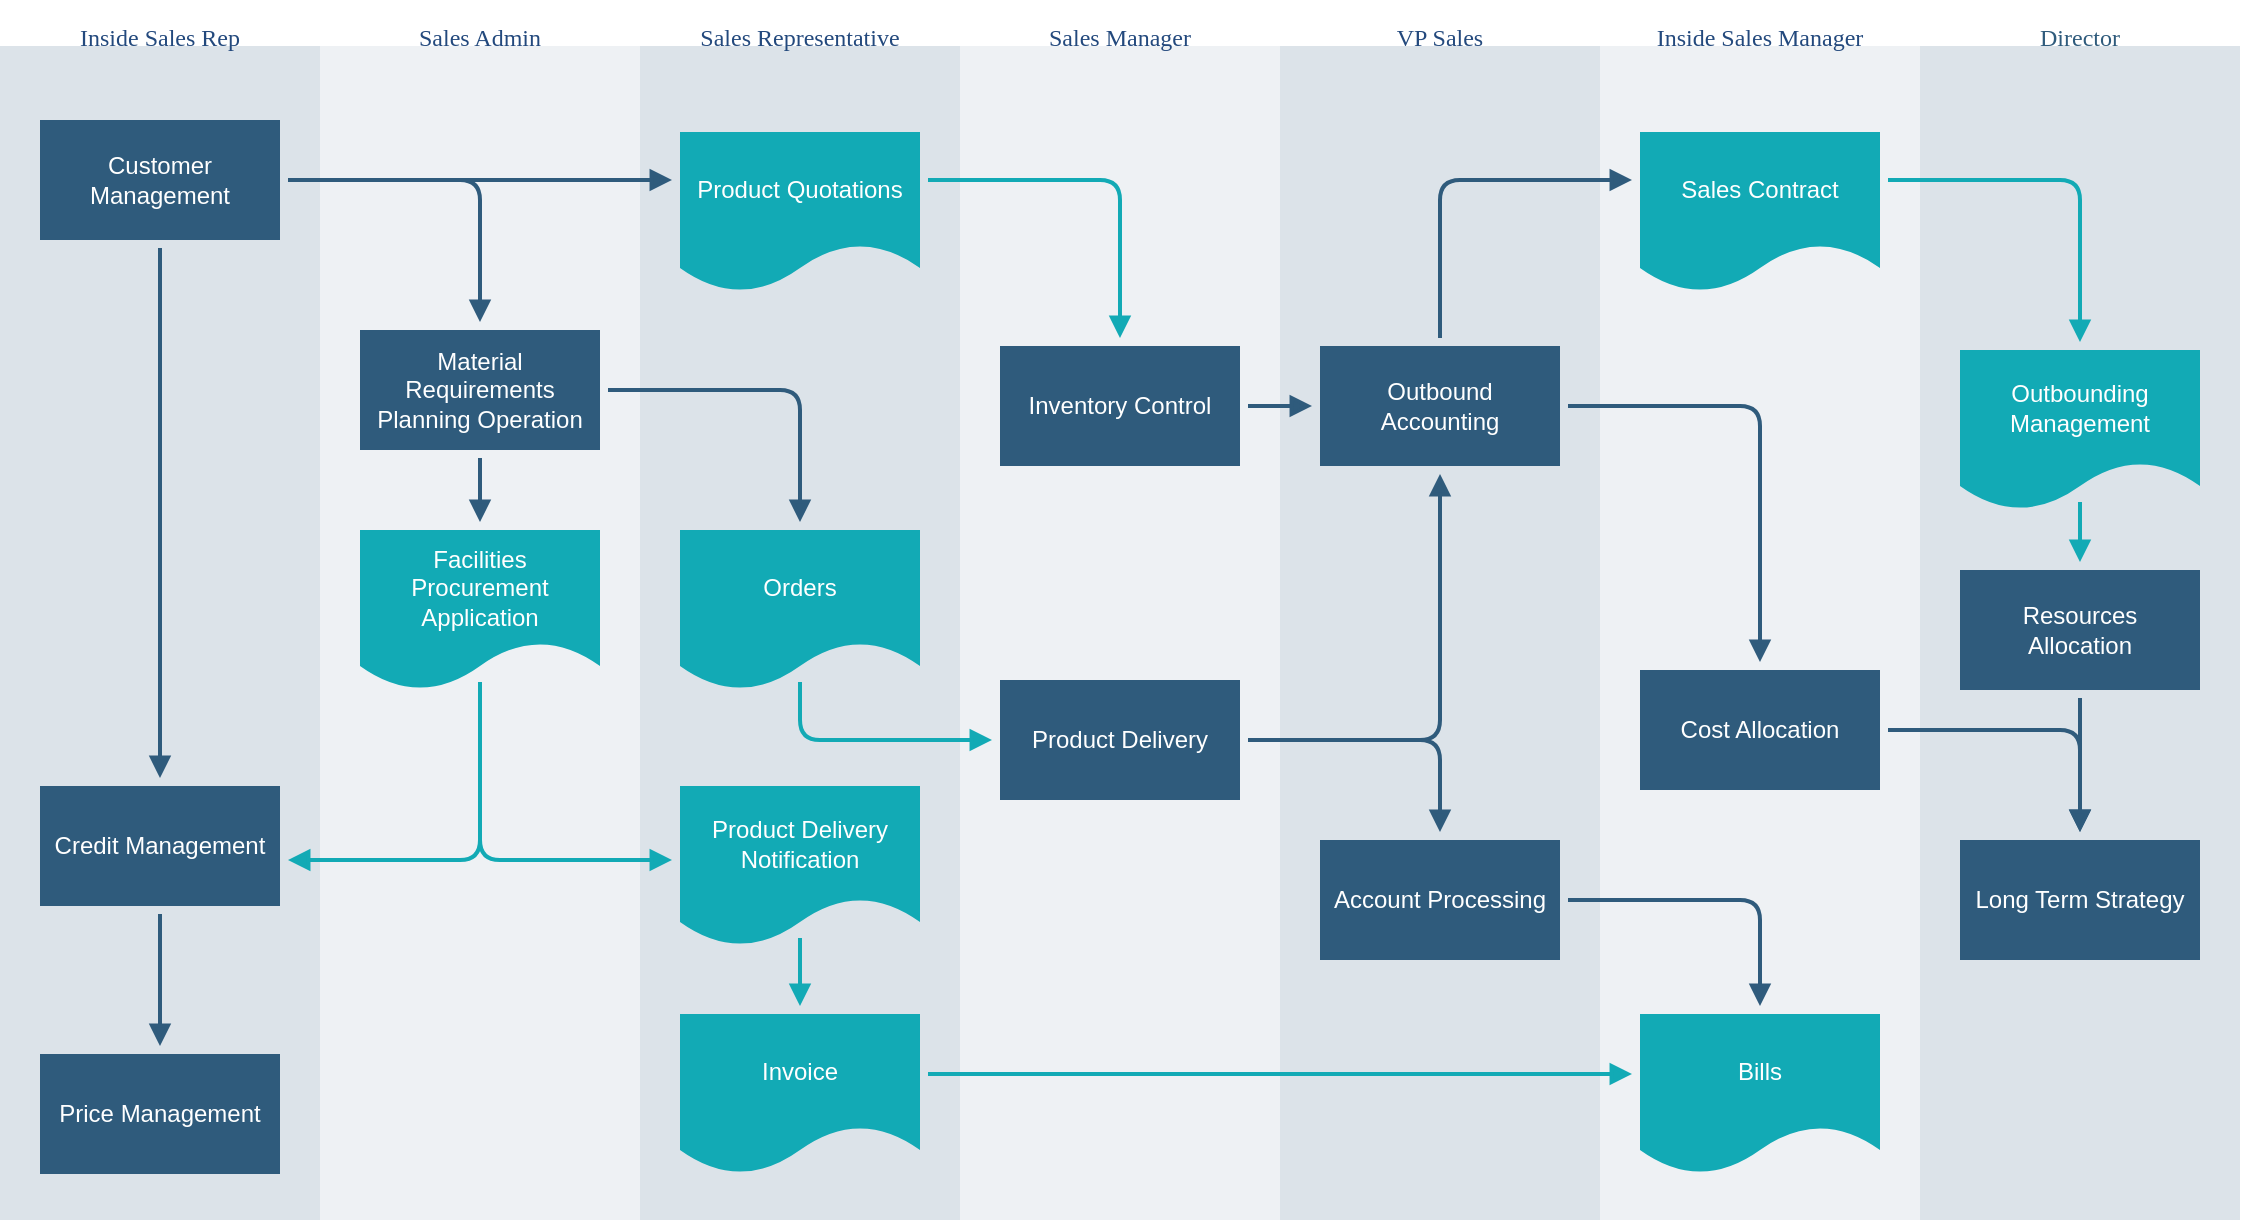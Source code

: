 <mxfile version="20.4.1" type="github"><diagram id="6bd95103-17b3-1c96-e7b5-1f8a5f99c113" name="Page-1"><mxGraphModel dx="1634" dy="394" grid="1" gridSize="10" guides="1" tooltips="1" connect="1" arrows="1" fold="1" page="0" pageScale="1" pageWidth="827" pageHeight="1169" background="#ffffff" math="0" shadow="0"><root><mxCell id="0"/><mxCell id="1" parent="0"/><mxCell id="f071eee3c02c147-1" value="&lt;font color=&quot;#23497d&quot;&gt;Inside Sales Rep&lt;/font&gt;" style="swimlane;whiteSpace=wrap;fillColor=none;swimlaneFillColor=#BAC8D3;fontColor=#2F5B7C;fontFamily=Tahoma;html=1;strokeColor=none;opacity=50;spacing=2;spacingTop=14;fontStyle=0" parent="1" vertex="1"><mxGeometry x="-80" y="660" width="160" height="610" as="geometry"><mxRectangle x="-80" y="660" width="80" height="23" as="alternateBounds"/></mxGeometry></mxCell><mxCell id="f071eee3c02c147-2" value="Customer Management" style="whiteSpace=wrap;shadow=0;fontColor=#FFFFFF;fontFamily=Helvetica;fontStyle=0;html=1;fontSize=12;plain-purple;strokeColor=none;fillColor=#2f5b7c;gradientColor=none;spacing=6;verticalAlign=middle;perimeterSpacing=0;" parent="f071eee3c02c147-1" vertex="1"><mxGeometry x="20" y="60" width="120" height="60" as="geometry"/></mxCell><mxCell id="f071eee3c02c147-3" value="Credit Management" style="whiteSpace=wrap;strokeColor=none;fillColor=#2f5b7c;shadow=0;fontColor=#FFFFFF;fontFamily=Helvetica;fontStyle=0;html=1;fontSize=12;spacing=6;verticalAlign=middle;perimeterSpacing=0;" parent="f071eee3c02c147-1" vertex="1"><mxGeometry x="20" y="393" width="120" height="60" as="geometry"/></mxCell><mxCell id="f071eee3c02c147-4" value="Price Management" style="whiteSpace=wrap;strokeColor=none;fillColor=#2f5b7c;shadow=0;fontColor=#FFFFFF;fontFamily=Helvetica;fontStyle=0;html=1;fontSize=12;spacing=6;verticalAlign=middle;perimeterSpacing=0;" parent="f071eee3c02c147-1" vertex="1"><mxGeometry x="20" y="527" width="120" height="60" as="geometry"/></mxCell><mxCell id="f071eee3c02c147-5" value="" style="edgeStyle=segmentEdgeStyle;strokeColor=#2F5B7C;strokeWidth=2;html=1;endArrow=block;endFill=1;fontStyle=2;targetPerimeterSpacing=4;sourcePerimeterSpacing=4;" parent="f071eee3c02c147-1" source="f071eee3c02c147-3" target="f071eee3c02c147-4" edge="1"><mxGeometry width="100" height="100" relative="1" as="geometry"><mxPoint x="170" y="397.5" as="sourcePoint"/><mxPoint x="270" y="472.5" as="targetPoint"/></mxGeometry></mxCell><mxCell id="f071eee3c02c147-6" value="" style="edgeStyle=segmentEdgeStyle;strokeColor=#2F5B7C;strokeWidth=2;html=1;endArrow=block;endFill=1;fontStyle=2;targetPerimeterSpacing=4;sourcePerimeterSpacing=4;" parent="f071eee3c02c147-1" source="f071eee3c02c147-2" target="f071eee3c02c147-3" edge="1"><mxGeometry width="100" height="100" relative="1" as="geometry"><mxPoint x="160" y="110" as="sourcePoint"/><mxPoint x="260" y="185" as="targetPoint"/></mxGeometry></mxCell><mxCell id="f071eee3c02c147-7" value="&lt;font color=&quot;#23497d&quot;&gt;Inside Sales Manager&lt;/font&gt;" style="swimlane;whiteSpace=wrap;fillColor=none;swimlaneFillColor=#BAC8D3;fontColor=#2F5B7C;fontFamily=Tahoma;html=1;strokeColor=none;opacity=25;spacing=2;spacingTop=14;fontStyle=0" parent="1" vertex="1"><mxGeometry x="720" y="660" width="160" height="610" as="geometry"><mxRectangle x="20" y="20" width="80" height="23" as="alternateBounds"/></mxGeometry></mxCell><mxCell id="f071eee3c02c147-8" value="Sales Contract" style="shape=document;whiteSpace=wrap;verticalAlign=middle;strokeColor=none;fillColor=#12aab5;shadow=0;fontColor=#FFFFFF;fontFamily=Helvetica;fontStyle=0;html=1;fontSize=12;spacing=6;spacingBottom=22;perimeterSpacing=0;" parent="f071eee3c02c147-7" vertex="1"><mxGeometry x="20" y="66" width="120" height="80" as="geometry"/></mxCell><mxCell id="f071eee3c02c147-9" value="Bills" style="shape=document;whiteSpace=wrap;verticalAlign=middle;strokeColor=none;fillColor=#12aab5;shadow=0;fontColor=#FFFFFF;fontFamily=Helvetica;fontStyle=0;html=1;fontSize=12;spacing=6;spacingBottom=22;perimeterSpacing=0;" parent="f071eee3c02c147-7" vertex="1"><mxGeometry x="20" y="507" width="120" height="80" as="geometry"/></mxCell><mxCell id="f071eee3c02c147-10" value="Cost Allocation" style="whiteSpace=wrap;strokeColor=none;fillColor=#2f5b7c;shadow=0;fontColor=#FFFFFF;fontFamily=Helvetica;fontStyle=0;html=1;fontSize=12;spacing=6;verticalAlign=middle;perimeterSpacing=0;" parent="f071eee3c02c147-7" vertex="1"><mxGeometry x="20" y="335" width="120" height="60" as="geometry"/></mxCell><mxCell id="f071eee3c02c147-11" value="&lt;font color=&quot;#23497d&quot;&gt;VP Sales&lt;/font&gt;" style="swimlane;whiteSpace=wrap;fillColor=none;swimlaneFillColor=#BAC8D3;fontColor=#2F5B7C;fontFamily=Tahoma;html=1;strokeColor=none;opacity=50;spacing=2;spacingTop=14;fontStyle=0" parent="1" vertex="1"><mxGeometry x="560" y="660" width="160" height="610" as="geometry"><mxRectangle x="20" y="20" width="80" height="23" as="alternateBounds"/></mxGeometry></mxCell><mxCell id="f071eee3c02c147-12" value="Outbound Accounting" style="whiteSpace=wrap;fillColor=#2f5b7c;strokeColor=none;shadow=0;fontColor=#FFFFFF;fontFamily=Helvetica;fontStyle=0;html=1;fontSize=12;spacing=6;verticalAlign=middle;perimeterSpacing=0;" parent="f071eee3c02c147-11" vertex="1"><mxGeometry x="20" y="173" width="120" height="60" as="geometry"/></mxCell><mxCell id="f071eee3c02c147-13" value="Account Processing" style="whiteSpace=wrap;strokeColor=none;fillColor=#2f5b7c;shadow=0;fontColor=#FFFFFF;fontFamily=Helvetica;fontStyle=0;html=1;fontSize=12;spacing=6;verticalAlign=middle;perimeterSpacing=0;" parent="f071eee3c02c147-11" vertex="1"><mxGeometry x="20" y="420" width="120" height="60" as="geometry"/></mxCell><mxCell id="f071eee3c02c147-14" value="&lt;font color=&quot;#23497d&quot;&gt;Sales Admin&lt;/font&gt;" style="swimlane;whiteSpace=wrap;fillColor=none;swimlaneFillColor=#BAC8D3;fontColor=#2F5B7C;fontFamily=Tahoma;html=1;strokeColor=none;opacity=25;spacing=2;spacingTop=14;fontStyle=0" parent="1" vertex="1"><mxGeometry x="80" y="660" width="160" height="610" as="geometry"><mxRectangle x="20" y="20" width="80" height="23" as="alternateBounds"/></mxGeometry></mxCell><mxCell id="f071eee3c02c147-15" value="Material Requirements Planning Operation" style="whiteSpace=wrap;shadow=0;fontColor=#FFFFFF;fontFamily=Helvetica;fontStyle=0;html=1;fontSize=12;plain-purple;strokeColor=none;fillColor=#2f5b7c;gradientColor=none;spacing=6;verticalAlign=middle;perimeterSpacing=0;" parent="f071eee3c02c147-14" vertex="1"><mxGeometry x="20" y="165" width="120" height="60" as="geometry"/></mxCell><mxCell id="f071eee3c02c147-16" value="&lt;font color=&quot;#ffffff&quot;&gt;Facilities Procurement&lt;br&gt;Application&lt;/font&gt;&lt;br&gt; " style="shape=document;whiteSpace=wrap;verticalAlign=middle;strokeColor=none;fillColor=#12aab5;shadow=0;fontColor=#FFFFFF;fontFamily=Helvetica;fontStyle=0;html=1;fontSize=12;spacing=6;spacingBottom=22;perimeterSpacing=0;" parent="f071eee3c02c147-14" vertex="1"><mxGeometry x="20" y="265" width="120" height="80" as="geometry"/></mxCell><mxCell id="f071eee3c02c147-17" value="" style="edgeStyle=segmentEdgeStyle;strokeColor=#2F5B7C;strokeWidth=2;html=1;endArrow=block;endFill=1;fontStyle=2;targetPerimeterSpacing=4;sourcePerimeterSpacing=4;" parent="f071eee3c02c147-14" source="f071eee3c02c147-15" target="f071eee3c02c147-16" edge="1"><mxGeometry width="100" height="100" relative="1" as="geometry"><mxPoint x="-10" y="100" as="sourcePoint"/><mxPoint x="90" y="175" as="targetPoint"/></mxGeometry></mxCell><mxCell id="f071eee3c02c147-18" value="&lt;font color=&quot;#23497d&quot;&gt;Sales Representative&lt;/font&gt;" style="swimlane;whiteSpace=wrap;fillColor=none;swimlaneFillColor=#BAC8D3;fontColor=#2F5B7C;fontFamily=Tahoma;html=1;strokeColor=none;opacity=50;spacing=2;spacingTop=14;fontStyle=0" parent="1" vertex="1"><mxGeometry x="240" y="660" width="160" height="610" as="geometry"><mxRectangle x="20" y="20" width="80" height="23" as="alternateBounds"/></mxGeometry></mxCell><mxCell id="f071eee3c02c147-19" value="Product Quotations" style="shape=document;whiteSpace=wrap;verticalAlign=middle;strokeColor=none;fillColor=#12aab5;shadow=0;fontColor=#FFFFFF;fontFamily=Helvetica;fontStyle=0;html=1;fontSize=12;spacing=6;spacingBottom=22;perimeterSpacing=0;" parent="f071eee3c02c147-18" vertex="1"><mxGeometry x="20" y="66" width="120" height="80" as="geometry"/></mxCell><mxCell id="f071eee3c02c147-20" value="Orders" style="shape=document;whiteSpace=wrap;verticalAlign=middle;strokeColor=none;fillColor=#12aab5;shadow=0;fontColor=#FFFFFF;fontFamily=Helvetica;fontStyle=0;html=1;fontSize=12;spacing=6;spacingBottom=22;perimeterSpacing=0;" parent="f071eee3c02c147-18" vertex="1"><mxGeometry x="20" y="265" width="120" height="80" as="geometry"/></mxCell><mxCell id="f071eee3c02c147-21" value="Product Delivery Notification" style="shape=document;whiteSpace=wrap;strokeColor=none;fillColor=#12aab5;shadow=0;fontColor=#FFFFFF;fontFamily=Helvetica;fontStyle=0;html=1;fontSize=12;verticalAlign=middle;spacing=6;spacingBottom=22;perimeterSpacing=0;" parent="f071eee3c02c147-18" vertex="1"><mxGeometry x="20" y="393.0" width="120" height="80" as="geometry"/></mxCell><mxCell id="f071eee3c02c147-22" value="Invoice" style="shape=document;whiteSpace=wrap;verticalAlign=middle;strokeColor=none;fillColor=#12aab5;shadow=0;fontColor=#FFFFFF;fontFamily=Helvetica;fontStyle=0;html=1;fontSize=12;spacing=6;spacingBottom=22;perimeterSpacing=0;" parent="f071eee3c02c147-18" vertex="1"><mxGeometry x="20" y="507" width="120" height="80" as="geometry"/></mxCell><mxCell id="f071eee3c02c147-23" value="" style="edgeStyle=segmentEdgeStyle;strokeColor=#12AAB5;strokeWidth=2;html=1;endArrow=block;endFill=1;fontStyle=2;targetPerimeterSpacing=4;sourcePerimeterSpacing=-4;" parent="f071eee3c02c147-18" source="f071eee3c02c147-21" target="f071eee3c02c147-22" edge="1"><mxGeometry width="100" height="100" relative="1" as="geometry"><mxPoint x="-80" y="375" as="sourcePoint"/><mxPoint x="60" y="490" as="targetPoint"/><Array as="points"><mxPoint x="80" y="490"/><mxPoint x="80" y="490"/></Array></mxGeometry></mxCell><mxCell id="f071eee3c02c147-24" value="&lt;font color=&quot;#23497d&quot;&gt;Sales Manager&lt;/font&gt;" style="swimlane;whiteSpace=wrap;fillColor=none;swimlaneFillColor=#BAC8D3;fontColor=#2F5B7C;fontFamily=Tahoma;html=1;strokeColor=none;opacity=25;spacing=2;spacingTop=14;fontStyle=0" parent="1" vertex="1"><mxGeometry x="400" y="660" width="160" height="610" as="geometry"><mxRectangle x="20" y="20" width="80" height="23" as="alternateBounds"/></mxGeometry></mxCell><mxCell id="f071eee3c02c147-25" value="Inventory Control" style="whiteSpace=wrap;strokeColor=none;fillColor=#2f5b7c;shadow=0;fontColor=#FFFFFF;fontFamily=Helvetica;fontStyle=0;html=1;fontSize=12;spacing=6;verticalAlign=middle;perimeterSpacing=0;" parent="f071eee3c02c147-24" vertex="1"><mxGeometry x="20" y="173" width="120" height="60" as="geometry"/></mxCell><mxCell id="f071eee3c02c147-26" value="Product Delivery" style="whiteSpace=wrap;strokeColor=none;fillColor=#2f5b7c;shadow=0;fontColor=#FFFFFF;fontFamily=Helvetica;fontStyle=0;html=1;fontSize=12;spacing=6;verticalAlign=middle;perimeterSpacing=0;" parent="f071eee3c02c147-24" vertex="1"><mxGeometry x="20" y="340" width="120" height="60" as="geometry"/></mxCell><mxCell id="f071eee3c02c147-27" value="Director" style="swimlane;whiteSpace=wrap;fillColor=none;swimlaneFillColor=#BAC8D3;fontColor=#2F5B7C;fontFamily=Tahoma;html=1;strokeColor=none;opacity=50;spacing=2;spacingTop=14;fontStyle=0" parent="1" vertex="1"><mxGeometry x="880" y="660" width="160" height="610" as="geometry"><mxRectangle x="20" y="20" width="80" height="23" as="alternateBounds"/></mxGeometry></mxCell><mxCell id="f071eee3c02c147-28" value="&lt;span style=&quot;font-style: normal&quot;&gt;Outbounding Management&lt;/span&gt;" style="shape=document;whiteSpace=wrap;verticalAlign=middle;strokeColor=none;fillColor=#12aab5;shadow=0;fontColor=#FFFFFF;fontFamily=Helvetica;fontStyle=2;html=1;fontSize=12;spacing=6;spacingBottom=22;perimeterSpacing=0;" parent="f071eee3c02c147-27" vertex="1"><mxGeometry x="20" y="175" width="120" height="80" as="geometry"/></mxCell><mxCell id="f071eee3c02c147-29" value="Resources Allocation" style="whiteSpace=wrap;strokeColor=none;fillColor=#2f5b7c;shadow=0;fontColor=#FFFFFF;fontFamily=Helvetica;fontStyle=0;html=1;fontSize=12;spacing=6;verticalAlign=middle;perimeterSpacing=0;" parent="f071eee3c02c147-27" vertex="1"><mxGeometry x="20" y="285" width="120" height="60" as="geometry"/></mxCell><mxCell id="f071eee3c02c147-30" value="Long Term Strategy" style="whiteSpace=wrap;strokeColor=none;fillColor=#2f5b7c;shadow=0;fontColor=#FFFFFF;fontFamily=Helvetica;fontStyle=0;html=1;fontSize=12;spacing=6;verticalAlign=middle;perimeterSpacing=0;" parent="f071eee3c02c147-27" vertex="1"><mxGeometry x="20" y="420" width="120" height="60" as="geometry"/></mxCell><mxCell id="f071eee3c02c147-31" value="" style="edgeStyle=segmentEdgeStyle;strokeColor=#2F5B7C;strokeWidth=2;html=1;endArrow=block;endFill=1;fontStyle=2;targetPerimeterSpacing=4;sourcePerimeterSpacing=4;" parent="f071eee3c02c147-27" source="f071eee3c02c147-29" target="f071eee3c02c147-30" edge="1"><mxGeometry width="100" height="100" relative="1" as="geometry"><mxPoint x="30" y="570" as="sourcePoint"/><mxPoint x="130" y="470" as="targetPoint"/></mxGeometry></mxCell><mxCell id="f071eee3c02c147-32" value="" style="edgeStyle=segmentEdgeStyle;strokeColor=#12AAB5;strokeWidth=2;html=1;endArrow=block;endFill=1;fontStyle=2;targetPerimeterSpacing=4;sourcePerimeterSpacing=-4;" parent="f071eee3c02c147-27" source="f071eee3c02c147-28" target="f071eee3c02c147-29" edge="1"><mxGeometry width="100" height="100" relative="1" as="geometry"><mxPoint x="-120" y="260" as="sourcePoint"/><mxPoint x="-20" y="160" as="targetPoint"/></mxGeometry></mxCell><mxCell id="f071eee3c02c147-33" value="" style="edgeStyle=segmentEdgeStyle;strokeColor=#2F5B7C;strokeWidth=2;html=1;endArrow=block;endFill=1;fontStyle=2;targetPerimeterSpacing=4;sourcePerimeterSpacing=4;" parent="1" source="f071eee3c02c147-2" target="f071eee3c02c147-15" edge="1"><mxGeometry x="60" y="750" width="100" height="100" as="geometry"><mxPoint x="120" y="820" as="sourcePoint"/><mxPoint x="220" y="720" as="targetPoint"/></mxGeometry></mxCell><mxCell id="f071eee3c02c147-34" value="" style="edgeStyle=segmentEdgeStyle;strokeColor=#12AAB5;strokeWidth=2;html=1;endArrow=block;endFill=1;fontStyle=2;targetPerimeterSpacing=4;sourcePerimeterSpacing=-4;" parent="1" source="f071eee3c02c147-16" target="f071eee3c02c147-3" edge="1"><mxGeometry x="60" y="1005" width="100" height="100" as="geometry"><mxPoint x="170" y="895" as="sourcePoint"/><mxPoint x="170" y="935" as="targetPoint"/><Array as="points"><mxPoint x="160" y="1090"/></Array></mxGeometry></mxCell><mxCell id="f071eee3c02c147-35" value="" style="edgeStyle=segmentEdgeStyle;strokeColor=#2F5B7C;strokeWidth=2;html=1;endArrow=block;endFill=1;fontStyle=2;targetPerimeterSpacing=4;sourcePerimeterSpacing=4;" parent="1" source="f071eee3c02c147-2" target="f071eee3c02c147-19" edge="1"><mxGeometry x="60" y="750" width="100" height="100" as="geometry"><mxPoint x="70" y="760" as="sourcePoint"/><mxPoint x="170" y="835" as="targetPoint"/></mxGeometry></mxCell><mxCell id="f071eee3c02c147-36" value="" style="edgeStyle=segmentEdgeStyle;strokeColor=#12AAB5;strokeWidth=2;html=1;endArrow=block;endFill=1;fontStyle=2;targetPerimeterSpacing=4;sourcePerimeterSpacing=-4;" parent="1" source="f071eee3c02c147-16" target="f071eee3c02c147-21" edge="1"><mxGeometry x="130" y="1005" width="100" height="100" as="geometry"><mxPoint x="280" y="1390" as="sourcePoint"/><mxPoint x="380" y="1290" as="targetPoint"/><Array as="points"><mxPoint x="160" y="1090"/></Array></mxGeometry></mxCell><mxCell id="f071eee3c02c147-37" value="" style="edgeStyle=elbowEdgeStyle;elbow=vertical;strokeColor=#12AAB5;strokeWidth=2;html=1;endArrow=block;endFill=1;fontStyle=2;targetPerimeterSpacing=4;sourcePerimeterSpacing=4;" parent="1" edge="1"><mxGeometry x="380" y="1185" width="100" height="100" as="geometry"><mxPoint x="384" y="1197" as="sourcePoint"/><mxPoint x="736" y="1197" as="targetPoint"/></mxGeometry></mxCell><mxCell id="f071eee3c02c147-38" value="" style="edgeStyle=segmentEdgeStyle;strokeColor=#2F5B7C;strokeWidth=2;html=1;endArrow=block;endFill=1;fontStyle=2;targetPerimeterSpacing=4;sourcePerimeterSpacing=4;" parent="1" source="f071eee3c02c147-15" target="f071eee3c02c147-20" edge="1"><mxGeometry x="220" y="855" width="100" height="100" as="geometry"><mxPoint x="350" y="870" as="sourcePoint"/><mxPoint x="450" y="770" as="targetPoint"/><Array as="points"/></mxGeometry></mxCell><mxCell id="f071eee3c02c147-39" value="" style="edgeStyle=segmentEdgeStyle;strokeColor=#12AAB5;strokeWidth=2;html=1;endArrow=block;endFill=1;fontStyle=2;targetPerimeterSpacing=4;sourcePerimeterSpacing=4;" parent="1" source="f071eee3c02c147-19" target="f071eee3c02c147-25" edge="1"><mxGeometry x="380" y="750" width="100" height="100" as="geometry"><mxPoint x="340" y="820" as="sourcePoint"/><mxPoint x="440" y="720" as="targetPoint"/><Array as="points"><mxPoint x="480" y="750"/></Array></mxGeometry></mxCell><mxCell id="f071eee3c02c147-40" value="" style="edgeStyle=none;strokeColor=#2F5B7C;strokeWidth=2;html=1;endArrow=block;endFill=1;fontStyle=2;targetPerimeterSpacing=4;sourcePerimeterSpacing=4;" parent="1" source="f071eee3c02c147-25" target="f071eee3c02c147-12" edge="1"><mxGeometry x="540" y="850" width="100" height="100" as="geometry"><mxPoint x="580" y="1030" as="sourcePoint"/><mxPoint x="680" y="930" as="targetPoint"/></mxGeometry></mxCell><mxCell id="f071eee3c02c147-41" value="" style="edgeStyle=segmentEdgeStyle;strokeColor=#12AAB5;strokeWidth=2;html=1;endArrow=block;endFill=1;fontStyle=2;targetPerimeterSpacing=4;sourcePerimeterSpacing=-4;" parent="1" source="f071eee3c02c147-20" target="f071eee3c02c147-26" edge="1"><mxGeometry x="300" y="965" width="100" height="100" as="geometry"><mxPoint x="420" y="1060" as="sourcePoint"/><mxPoint x="520" y="960" as="targetPoint"/><Array as="points"><mxPoint x="320" y="1030"/></Array></mxGeometry></mxCell><mxCell id="f071eee3c02c147-42" value="" style="edgeStyle=segmentEdgeStyle;strokeColor=#2F5B7C;strokeWidth=2;html=1;endArrow=block;endFill=1;fontStyle=2;targetPerimeterSpacing=4;sourcePerimeterSpacing=4;" parent="1" source="f071eee3c02c147-26" target="f071eee3c02c147-12" edge="1"><mxGeometry x="540" y="880" width="100" height="100" as="geometry"><mxPoint x="540" y="1010" as="sourcePoint"/><mxPoint x="640" y="910" as="targetPoint"/></mxGeometry></mxCell><mxCell id="f071eee3c02c147-43" value="" style="edgeStyle=segmentEdgeStyle;strokeColor=#2F5B7C;strokeWidth=2;html=1;endArrow=block;endFill=1;fontStyle=2;targetPerimeterSpacing=4;sourcePerimeterSpacing=4;" parent="1" source="f071eee3c02c147-26" target="f071eee3c02c147-13" edge="1"><mxGeometry x="540" y="1005" width="100" height="100" as="geometry"><mxPoint x="410" y="1160" as="sourcePoint"/><mxPoint x="510" y="1060" as="targetPoint"/></mxGeometry></mxCell><mxCell id="f071eee3c02c147-44" value="" style="edgeStyle=segmentEdgeStyle;strokeColor=#2F5B7C;strokeWidth=2;html=1;endArrow=block;endFill=1;fontStyle=2;targetPerimeterSpacing=4;sourcePerimeterSpacing=4;" parent="1" source="f071eee3c02c147-12" target="f071eee3c02c147-8" edge="1"><mxGeometry x="640" y="750" width="100" height="100" as="geometry"><mxPoint x="760" y="950" as="sourcePoint"/><mxPoint x="860" y="850" as="targetPoint"/><Array as="points"><mxPoint x="640" y="750"/></Array></mxGeometry></mxCell><mxCell id="f071eee3c02c147-45" value="" style="edgeStyle=segmentEdgeStyle;strokeColor=#2F5B7C;strokeWidth=2;html=1;endArrow=block;endFill=1;fontStyle=2;targetPerimeterSpacing=4;sourcePerimeterSpacing=4;" parent="1" source="f071eee3c02c147-12" target="f071eee3c02c147-10" edge="1"><mxGeometry x="700" y="850" width="100" height="100" as="geometry"><mxPoint x="750" y="960" as="sourcePoint"/><mxPoint x="850" y="860" as="targetPoint"/></mxGeometry></mxCell><mxCell id="f071eee3c02c147-46" value="" style="edgeStyle=segmentEdgeStyle;strokeColor=#2F5B7C;strokeWidth=2;html=1;endArrow=block;endFill=1;fontStyle=2;targetPerimeterSpacing=4;sourcePerimeterSpacing=4;" parent="1" source="f071eee3c02c147-13" target="f071eee3c02c147-9" edge="1"><mxGeometry x="700" y="1110" width="100" height="100" as="geometry"><mxPoint x="780" y="1150" as="sourcePoint"/><mxPoint x="880" y="1050" as="targetPoint"/></mxGeometry></mxCell><mxCell id="f071eee3c02c147-47" value="" style="edgeStyle=segmentEdgeStyle;strokeColor=#2F5B7C;strokeWidth=2;html=1;endArrow=block;endFill=1;fontStyle=2;targetPerimeterSpacing=4;sourcePerimeterSpacing=4;" parent="1" source="f071eee3c02c147-10" target="f071eee3c02c147-30" edge="1"><mxGeometry x="860" y="995" width="100" height="100" as="geometry"><mxPoint x="990" y="1070" as="sourcePoint"/><mxPoint x="1090" y="970" as="targetPoint"/></mxGeometry></mxCell><mxCell id="f071eee3c02c147-48" value="" style="edgeStyle=segmentEdgeStyle;strokeColor=#12AAB5;strokeWidth=2;html=1;endArrow=block;endFill=1;fontStyle=2;targetPerimeterSpacing=4;sourcePerimeterSpacing=4;" parent="1" source="f071eee3c02c147-8" target="f071eee3c02c147-28" edge="1"><mxGeometry x="860" y="750" width="100" height="100" as="geometry"><mxPoint x="750" y="920" as="sourcePoint"/><mxPoint x="850" y="820" as="targetPoint"/><Array as="points"><mxPoint x="960" y="750"/></Array></mxGeometry></mxCell></root></mxGraphModel></diagram></mxfile>